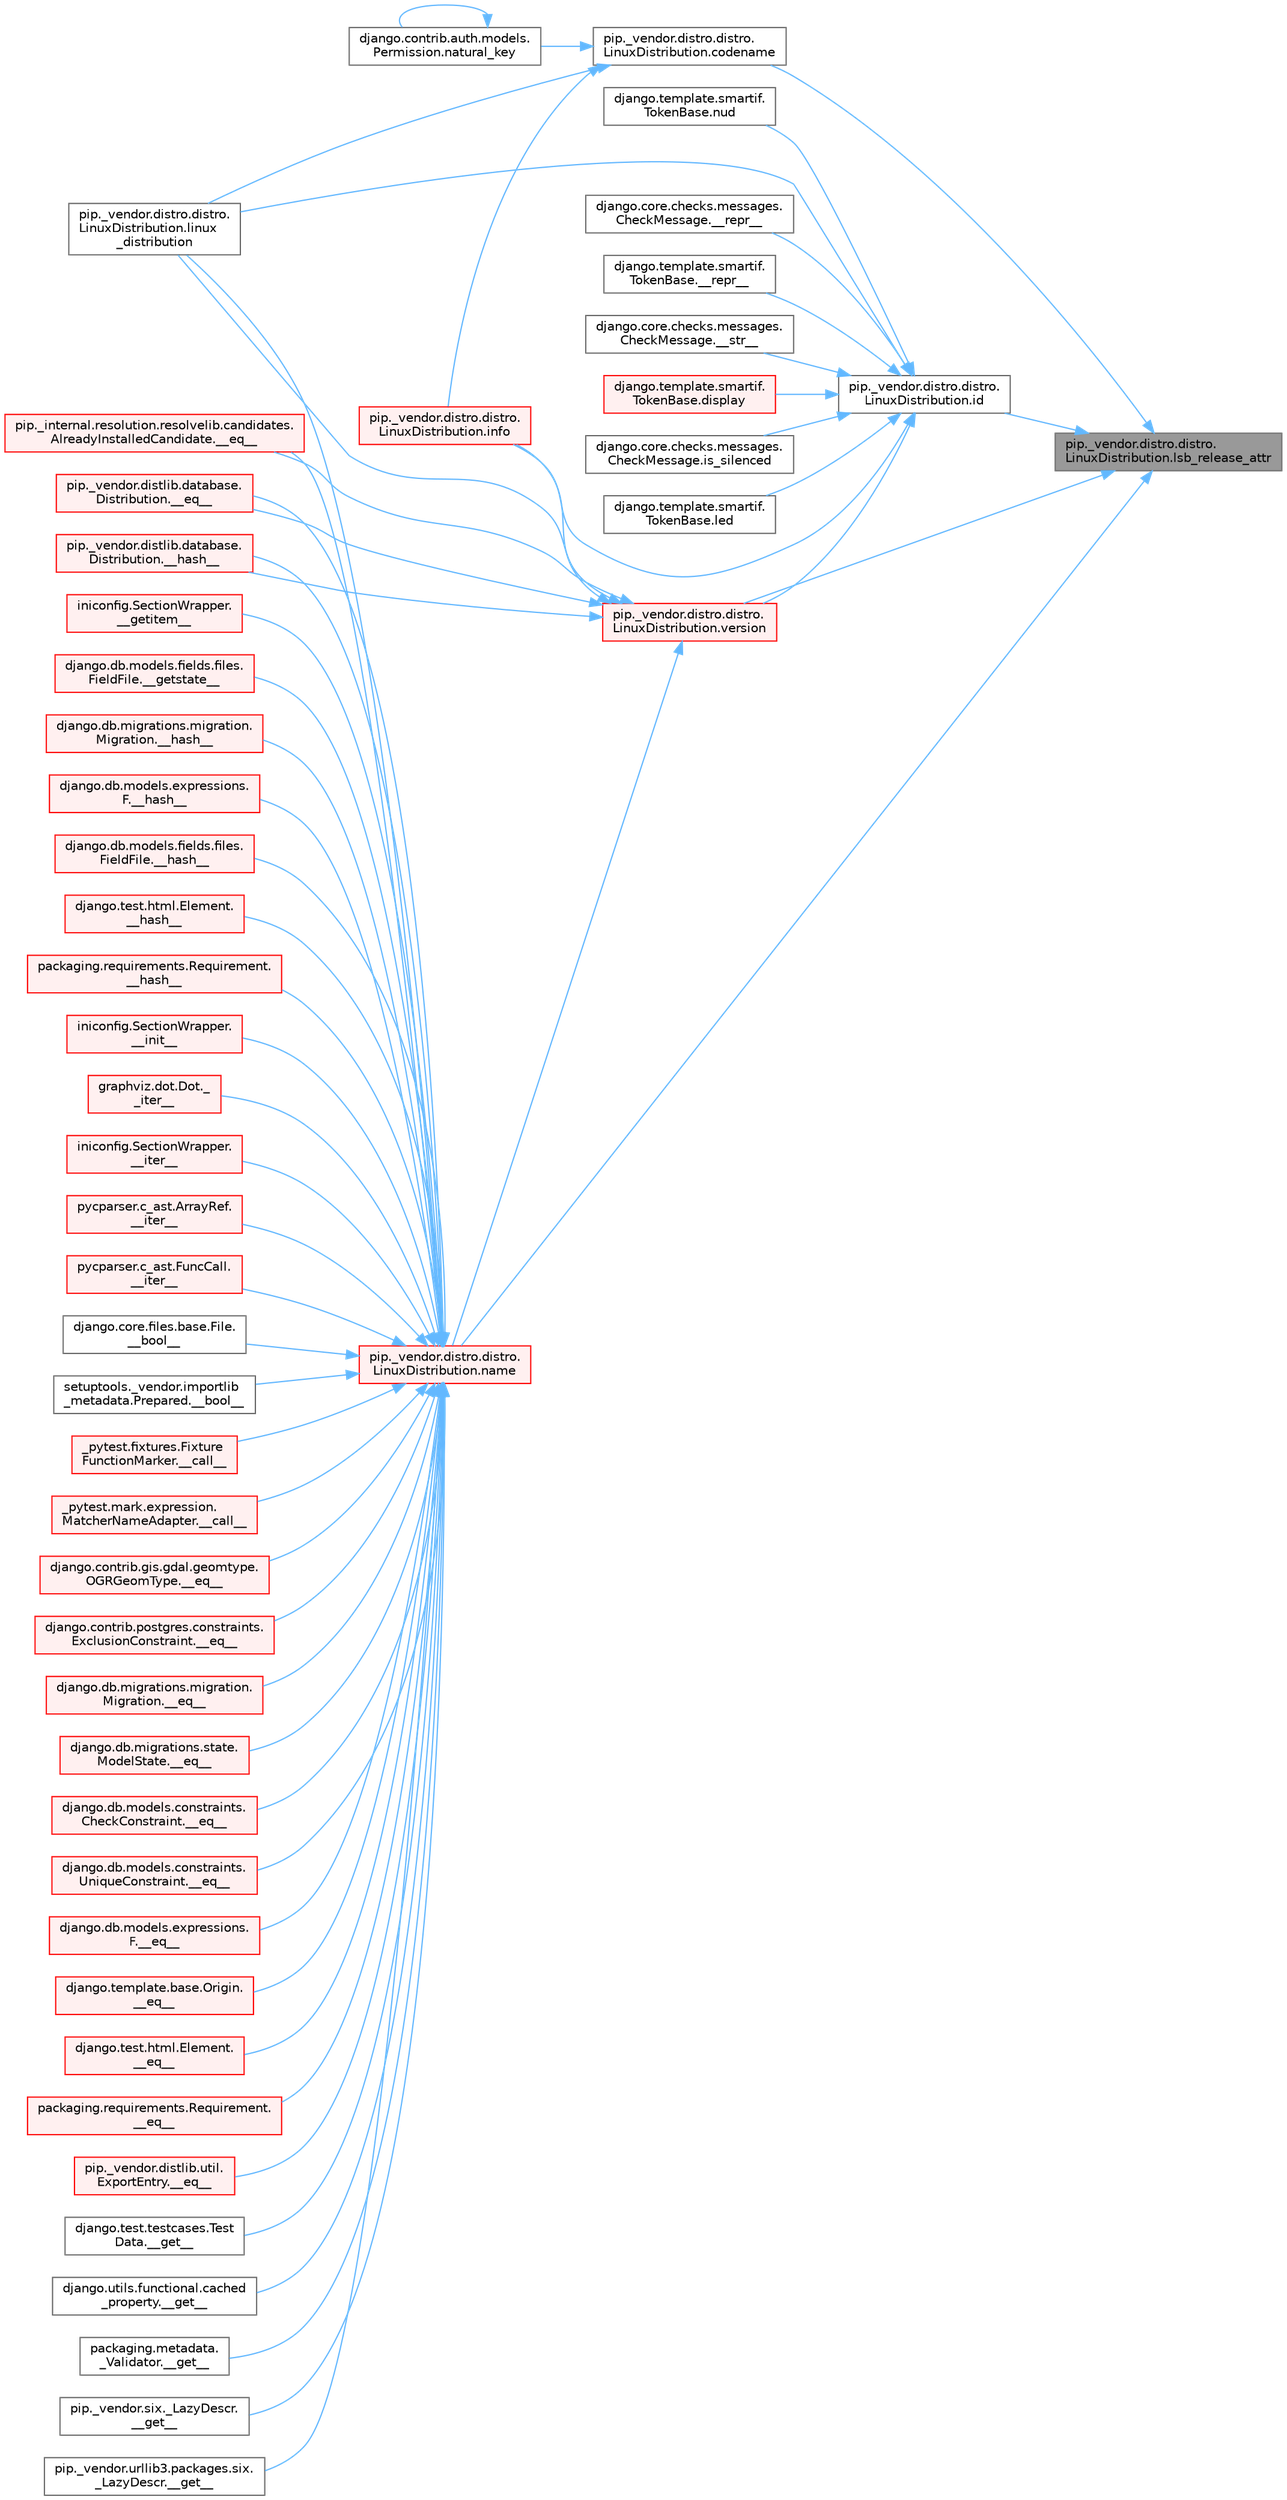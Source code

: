 digraph "pip._vendor.distro.distro.LinuxDistribution.lsb_release_attr"
{
 // LATEX_PDF_SIZE
  bgcolor="transparent";
  edge [fontname=Helvetica,fontsize=10,labelfontname=Helvetica,labelfontsize=10];
  node [fontname=Helvetica,fontsize=10,shape=box,height=0.2,width=0.4];
  rankdir="RL";
  Node1 [id="Node000001",label="pip._vendor.distro.distro.\lLinuxDistribution.lsb_release_attr",height=0.2,width=0.4,color="gray40", fillcolor="grey60", style="filled", fontcolor="black",tooltip=" "];
  Node1 -> Node2 [id="edge1_Node000001_Node000002",dir="back",color="steelblue1",style="solid",tooltip=" "];
  Node2 [id="Node000002",label="pip._vendor.distro.distro.\lLinuxDistribution.codename",height=0.2,width=0.4,color="grey40", fillcolor="white", style="filled",URL="$classpip_1_1__vendor_1_1distro_1_1distro_1_1_linux_distribution.html#a0358d9d8b02ce55672f3571d2cb6cdc7",tooltip=" "];
  Node2 -> Node3 [id="edge2_Node000002_Node000003",dir="back",color="steelblue1",style="solid",tooltip=" "];
  Node3 [id="Node000003",label="pip._vendor.distro.distro.\lLinuxDistribution.info",height=0.2,width=0.4,color="red", fillcolor="#FFF0F0", style="filled",URL="$classpip_1_1__vendor_1_1distro_1_1distro_1_1_linux_distribution.html#a006af842ff29a5797a718d5b6f853c95",tooltip=" "];
  Node2 -> Node2327 [id="edge3_Node000002_Node002327",dir="back",color="steelblue1",style="solid",tooltip=" "];
  Node2327 [id="Node002327",label="pip._vendor.distro.distro.\lLinuxDistribution.linux\l_distribution",height=0.2,width=0.4,color="grey40", fillcolor="white", style="filled",URL="$classpip_1_1__vendor_1_1distro_1_1distro_1_1_linux_distribution.html#a3babc6762bf16e331f59bf3b90d820ee",tooltip=" "];
  Node2 -> Node3180 [id="edge4_Node000002_Node003180",dir="back",color="steelblue1",style="solid",tooltip=" "];
  Node3180 [id="Node003180",label="django.contrib.auth.models.\lPermission.natural_key",height=0.2,width=0.4,color="grey40", fillcolor="white", style="filled",URL="$classdjango_1_1contrib_1_1auth_1_1models_1_1_permission.html#aa4f5b06a57c99a3bd143564cb477c67a",tooltip=" "];
  Node3180 -> Node3180 [id="edge5_Node003180_Node003180",dir="back",color="steelblue1",style="solid",tooltip=" "];
  Node1 -> Node3181 [id="edge6_Node000001_Node003181",dir="back",color="steelblue1",style="solid",tooltip=" "];
  Node3181 [id="Node003181",label="pip._vendor.distro.distro.\lLinuxDistribution.id",height=0.2,width=0.4,color="grey40", fillcolor="white", style="filled",URL="$classpip_1_1__vendor_1_1distro_1_1distro_1_1_linux_distribution.html#aec57d97b3bd82778371db7afa1d5b877",tooltip=" "];
  Node3181 -> Node3182 [id="edge7_Node003181_Node003182",dir="back",color="steelblue1",style="solid",tooltip=" "];
  Node3182 [id="Node003182",label="django.core.checks.messages.\lCheckMessage.__repr__",height=0.2,width=0.4,color="grey40", fillcolor="white", style="filled",URL="$classdjango_1_1core_1_1checks_1_1messages_1_1_check_message.html#aacd437544c605df73955ce188f1ec16c",tooltip=" "];
  Node3181 -> Node3183 [id="edge8_Node003181_Node003183",dir="back",color="steelblue1",style="solid",tooltip=" "];
  Node3183 [id="Node003183",label="django.template.smartif.\lTokenBase.__repr__",height=0.2,width=0.4,color="grey40", fillcolor="white", style="filled",URL="$classdjango_1_1template_1_1smartif_1_1_token_base.html#a8ee61204df12d80d48cdb6e41f74b94c",tooltip=" "];
  Node3181 -> Node3184 [id="edge9_Node003181_Node003184",dir="back",color="steelblue1",style="solid",tooltip=" "];
  Node3184 [id="Node003184",label="django.core.checks.messages.\lCheckMessage.__str__",height=0.2,width=0.4,color="grey40", fillcolor="white", style="filled",URL="$classdjango_1_1core_1_1checks_1_1messages_1_1_check_message.html#a5a594547b767061367294e697ac8af32",tooltip=" "];
  Node3181 -> Node3185 [id="edge10_Node003181_Node003185",dir="back",color="steelblue1",style="solid",tooltip=" "];
  Node3185 [id="Node003185",label="django.template.smartif.\lTokenBase.display",height=0.2,width=0.4,color="red", fillcolor="#FFF0F0", style="filled",URL="$classdjango_1_1template_1_1smartif_1_1_token_base.html#af8ccd5b8a53d5f0cd5f3f3e853752070",tooltip=" "];
  Node3181 -> Node3 [id="edge11_Node003181_Node000003",dir="back",color="steelblue1",style="solid",tooltip=" "];
  Node3181 -> Node3186 [id="edge12_Node003181_Node003186",dir="back",color="steelblue1",style="solid",tooltip=" "];
  Node3186 [id="Node003186",label="django.core.checks.messages.\lCheckMessage.is_silenced",height=0.2,width=0.4,color="grey40", fillcolor="white", style="filled",URL="$classdjango_1_1core_1_1checks_1_1messages_1_1_check_message.html#a060352835bfe4fe7ba9558592c1cc04f",tooltip=" "];
  Node3181 -> Node3187 [id="edge13_Node003181_Node003187",dir="back",color="steelblue1",style="solid",tooltip=" "];
  Node3187 [id="Node003187",label="django.template.smartif.\lTokenBase.led",height=0.2,width=0.4,color="grey40", fillcolor="white", style="filled",URL="$classdjango_1_1template_1_1smartif_1_1_token_base.html#aa7547de5b3294682f4ce0a9abbb26756",tooltip=" "];
  Node3181 -> Node2327 [id="edge14_Node003181_Node002327",dir="back",color="steelblue1",style="solid",tooltip=" "];
  Node3181 -> Node3188 [id="edge15_Node003181_Node003188",dir="back",color="steelblue1",style="solid",tooltip=" "];
  Node3188 [id="Node003188",label="django.template.smartif.\lTokenBase.nud",height=0.2,width=0.4,color="grey40", fillcolor="white", style="filled",URL="$classdjango_1_1template_1_1smartif_1_1_token_base.html#ad1a7cd0a1aea26a6cc69c4973e1d7e76",tooltip=" "];
  Node3181 -> Node3189 [id="edge16_Node003181_Node003189",dir="back",color="steelblue1",style="solid",tooltip=" "];
  Node3189 [id="Node003189",label="pip._vendor.distro.distro.\lLinuxDistribution.version",height=0.2,width=0.4,color="red", fillcolor="#FFF0F0", style="filled",URL="$classpip_1_1__vendor_1_1distro_1_1distro_1_1_linux_distribution.html#a35f4d1557d49774f4cb5c3f52fca0676",tooltip=" "];
  Node3189 -> Node968 [id="edge17_Node003189_Node000968",dir="back",color="steelblue1",style="solid",tooltip=" "];
  Node968 [id="Node000968",label="pip._internal.resolution.resolvelib.candidates.\lAlreadyInstalledCandidate.__eq__",height=0.2,width=0.4,color="red", fillcolor="#FFF0F0", style="filled",URL="$classpip_1_1__internal_1_1resolution_1_1resolvelib_1_1candidates_1_1_already_installed_candidate.html#a94393be14236fb68b64ac2b9f1e89d53",tooltip=" "];
  Node3189 -> Node969 [id="edge18_Node003189_Node000969",dir="back",color="steelblue1",style="solid",tooltip=" "];
  Node969 [id="Node000969",label="pip._vendor.distlib.database.\lDistribution.__eq__",height=0.2,width=0.4,color="red", fillcolor="#FFF0F0", style="filled",URL="$classpip_1_1__vendor_1_1distlib_1_1database_1_1_distribution.html#aba7030b239fad6f8faac6fcb9bec27c2",tooltip=" "];
  Node3189 -> Node983 [id="edge19_Node003189_Node000983",dir="back",color="steelblue1",style="solid",tooltip=" "];
  Node983 [id="Node000983",label="pip._vendor.distlib.database.\lDistribution.__hash__",height=0.2,width=0.4,color="red", fillcolor="#FFF0F0", style="filled",URL="$classpip_1_1__vendor_1_1distlib_1_1database_1_1_distribution.html#af9d117c9909f8cbf07f12c723b145c3b",tooltip=" "];
  Node3189 -> Node3 [id="edge20_Node003189_Node000003",dir="back",color="steelblue1",style="solid",tooltip=" "];
  Node3189 -> Node2327 [id="edge21_Node003189_Node002327",dir="back",color="steelblue1",style="solid",tooltip=" "];
  Node3189 -> Node2843 [id="edge22_Node003189_Node002843",dir="back",color="steelblue1",style="solid",tooltip=" "];
  Node2843 [id="Node002843",label="pip._vendor.distro.distro.\lLinuxDistribution.name",height=0.2,width=0.4,color="red", fillcolor="#FFF0F0", style="filled",URL="$classpip_1_1__vendor_1_1distro_1_1distro_1_1_linux_distribution.html#a0f30009e5f86e89a27bd187e8a759e32",tooltip=" "];
  Node2843 -> Node957 [id="edge23_Node002843_Node000957",dir="back",color="steelblue1",style="solid",tooltip=" "];
  Node957 [id="Node000957",label="django.core.files.base.File.\l__bool__",height=0.2,width=0.4,color="grey40", fillcolor="white", style="filled",URL="$classdjango_1_1core_1_1files_1_1base_1_1_file.html#adf07dd46020c7160b2257d9e3da4bc43",tooltip=" "];
  Node2843 -> Node958 [id="edge24_Node002843_Node000958",dir="back",color="steelblue1",style="solid",tooltip=" "];
  Node958 [id="Node000958",label="setuptools._vendor.importlib\l_metadata.Prepared.__bool__",height=0.2,width=0.4,color="grey40", fillcolor="white", style="filled",URL="$classsetuptools_1_1__vendor_1_1importlib__metadata_1_1_prepared.html#a0395661b38fe11742f24c0482962b913",tooltip=" "];
  Node2843 -> Node959 [id="edge25_Node002843_Node000959",dir="back",color="steelblue1",style="solid",tooltip=" "];
  Node959 [id="Node000959",label="_pytest.fixtures.Fixture\lFunctionMarker.__call__",height=0.2,width=0.4,color="red", fillcolor="#FFF0F0", style="filled",URL="$class__pytest_1_1fixtures_1_1_fixture_function_marker.html#acc9c789cb8d19388b24d740159ba305d",tooltip=" "];
  Node2843 -> Node960 [id="edge26_Node002843_Node000960",dir="back",color="steelblue1",style="solid",tooltip=" "];
  Node960 [id="Node000960",label="_pytest.mark.expression.\lMatcherNameAdapter.__call__",height=0.2,width=0.4,color="red", fillcolor="#FFF0F0", style="filled",URL="$class__pytest_1_1mark_1_1expression_1_1_matcher_name_adapter.html#a7ecd7564e2e67d5ac026d25db1466389",tooltip=" "];
  Node2843 -> Node961 [id="edge27_Node002843_Node000961",dir="back",color="steelblue1",style="solid",tooltip=" "];
  Node961 [id="Node000961",label="django.contrib.gis.gdal.geomtype.\lOGRGeomType.__eq__",height=0.2,width=0.4,color="red", fillcolor="#FFF0F0", style="filled",URL="$classdjango_1_1contrib_1_1gis_1_1gdal_1_1geomtype_1_1_o_g_r_geom_type.html#a878253f899634c312b64add448108474",tooltip=" "];
  Node2843 -> Node483 [id="edge28_Node002843_Node000483",dir="back",color="steelblue1",style="solid",tooltip=" "];
  Node483 [id="Node000483",label="django.contrib.postgres.constraints.\lExclusionConstraint.__eq__",height=0.2,width=0.4,color="red", fillcolor="#FFF0F0", style="filled",URL="$classdjango_1_1contrib_1_1postgres_1_1constraints_1_1_exclusion_constraint.html#af496d048323e51177e1239475f9fe47c",tooltip=" "];
  Node2843 -> Node962 [id="edge29_Node002843_Node000962",dir="back",color="steelblue1",style="solid",tooltip=" "];
  Node962 [id="Node000962",label="django.db.migrations.migration.\lMigration.__eq__",height=0.2,width=0.4,color="red", fillcolor="#FFF0F0", style="filled",URL="$classdjango_1_1db_1_1migrations_1_1migration_1_1_migration.html#a0234090d18f01ee0a7a23b98a036ac79",tooltip=" "];
  Node2843 -> Node963 [id="edge30_Node002843_Node000963",dir="back",color="steelblue1",style="solid",tooltip=" "];
  Node963 [id="Node000963",label="django.db.migrations.state.\lModelState.__eq__",height=0.2,width=0.4,color="red", fillcolor="#FFF0F0", style="filled",URL="$classdjango_1_1db_1_1migrations_1_1state_1_1_model_state.html#ae338faa36574cfa53f86dac5ac80176d",tooltip=" "];
  Node2843 -> Node747 [id="edge31_Node002843_Node000747",dir="back",color="steelblue1",style="solid",tooltip=" "];
  Node747 [id="Node000747",label="django.db.models.constraints.\lCheckConstraint.__eq__",height=0.2,width=0.4,color="red", fillcolor="#FFF0F0", style="filled",URL="$classdjango_1_1db_1_1models_1_1constraints_1_1_check_constraint.html#a55875a553e53009967129f8b8a269475",tooltip=" "];
  Node2843 -> Node484 [id="edge32_Node002843_Node000484",dir="back",color="steelblue1",style="solid",tooltip=" "];
  Node484 [id="Node000484",label="django.db.models.constraints.\lUniqueConstraint.__eq__",height=0.2,width=0.4,color="red", fillcolor="#FFF0F0", style="filled",URL="$classdjango_1_1db_1_1models_1_1constraints_1_1_unique_constraint.html#a1a877e5c6def4673a480b3fd44e3ad19",tooltip=" "];
  Node2843 -> Node964 [id="edge33_Node002843_Node000964",dir="back",color="steelblue1",style="solid",tooltip=" "];
  Node964 [id="Node000964",label="django.db.models.expressions.\lF.__eq__",height=0.2,width=0.4,color="red", fillcolor="#FFF0F0", style="filled",URL="$classdjango_1_1db_1_1models_1_1expressions_1_1_f.html#ae5a4762383529ca2924f76683eede0d2",tooltip=" "];
  Node2843 -> Node965 [id="edge34_Node002843_Node000965",dir="back",color="steelblue1",style="solid",tooltip=" "];
  Node965 [id="Node000965",label="django.template.base.Origin.\l__eq__",height=0.2,width=0.4,color="red", fillcolor="#FFF0F0", style="filled",URL="$classdjango_1_1template_1_1base_1_1_origin.html#aceaf6f15e79a904eef75db1caa454d5c",tooltip=" "];
  Node2843 -> Node966 [id="edge35_Node002843_Node000966",dir="back",color="steelblue1",style="solid",tooltip=" "];
  Node966 [id="Node000966",label="django.test.html.Element.\l__eq__",height=0.2,width=0.4,color="red", fillcolor="#FFF0F0", style="filled",URL="$classdjango_1_1test_1_1html_1_1_element.html#a287e83f2ae4a6f13b9e00d7b70ee5d47",tooltip=" "];
  Node2843 -> Node967 [id="edge36_Node002843_Node000967",dir="back",color="steelblue1",style="solid",tooltip=" "];
  Node967 [id="Node000967",label="packaging.requirements.Requirement.\l__eq__",height=0.2,width=0.4,color="red", fillcolor="#FFF0F0", style="filled",URL="$classpackaging_1_1requirements_1_1_requirement.html#ae285c586a0e8b9e700b0f5f25e2c2671",tooltip=" "];
  Node2843 -> Node968 [id="edge37_Node002843_Node000968",dir="back",color="steelblue1",style="solid",tooltip=" "];
  Node2843 -> Node969 [id="edge38_Node002843_Node000969",dir="back",color="steelblue1",style="solid",tooltip=" "];
  Node2843 -> Node970 [id="edge39_Node002843_Node000970",dir="back",color="steelblue1",style="solid",tooltip=" "];
  Node970 [id="Node000970",label="pip._vendor.distlib.util.\lExportEntry.__eq__",height=0.2,width=0.4,color="red", fillcolor="#FFF0F0", style="filled",URL="$classpip_1_1__vendor_1_1distlib_1_1util_1_1_export_entry.html#a0fb0e6e2d6aa56973f97290b051c5709",tooltip=" "];
  Node2843 -> Node77 [id="edge40_Node002843_Node000077",dir="back",color="steelblue1",style="solid",tooltip=" "];
  Node77 [id="Node000077",label="django.test.testcases.Test\lData.__get__",height=0.2,width=0.4,color="grey40", fillcolor="white", style="filled",URL="$classdjango_1_1test_1_1testcases_1_1_test_data.html#a6b90c1a9262cf266d34b5e5faa257454",tooltip=" "];
  Node2843 -> Node971 [id="edge41_Node002843_Node000971",dir="back",color="steelblue1",style="solid",tooltip=" "];
  Node971 [id="Node000971",label="django.utils.functional.cached\l_property.__get__",height=0.2,width=0.4,color="grey40", fillcolor="white", style="filled",URL="$classdjango_1_1utils_1_1functional_1_1cached__property.html#aea06f0393fa1ebeb0e878b1df50e0ea6",tooltip=" "];
  Node2843 -> Node972 [id="edge42_Node002843_Node000972",dir="back",color="steelblue1",style="solid",tooltip=" "];
  Node972 [id="Node000972",label="packaging.metadata.\l_Validator.__get__",height=0.2,width=0.4,color="grey40", fillcolor="white", style="filled",URL="$classpackaging_1_1metadata_1_1___validator.html#aee57fdc6ee4e64af0551e761a2339d22",tooltip=" "];
  Node2843 -> Node973 [id="edge43_Node002843_Node000973",dir="back",color="steelblue1",style="solid",tooltip=" "];
  Node973 [id="Node000973",label="pip._vendor.six._LazyDescr.\l__get__",height=0.2,width=0.4,color="grey40", fillcolor="white", style="filled",URL="$classpip_1_1__vendor_1_1six_1_1___lazy_descr.html#aeb559285af794a2be524d8e532244a3e",tooltip=" "];
  Node2843 -> Node974 [id="edge44_Node002843_Node000974",dir="back",color="steelblue1",style="solid",tooltip=" "];
  Node974 [id="Node000974",label="pip._vendor.urllib3.packages.six.\l_LazyDescr.__get__",height=0.2,width=0.4,color="grey40", fillcolor="white", style="filled",URL="$classpip_1_1__vendor_1_1urllib3_1_1packages_1_1six_1_1___lazy_descr.html#a08ccd0501dd1c57d35df463db038355d",tooltip=" "];
  Node2843 -> Node975 [id="edge45_Node002843_Node000975",dir="back",color="steelblue1",style="solid",tooltip=" "];
  Node975 [id="Node000975",label="iniconfig.SectionWrapper.\l__getitem__",height=0.2,width=0.4,color="red", fillcolor="#FFF0F0", style="filled",URL="$classiniconfig_1_1_section_wrapper.html#a3fc976958f26ef38b05fa3a8e6df2a4e",tooltip=" "];
  Node2843 -> Node976 [id="edge46_Node002843_Node000976",dir="back",color="steelblue1",style="solid",tooltip=" "];
  Node976 [id="Node000976",label="django.db.models.fields.files.\lFieldFile.__getstate__",height=0.2,width=0.4,color="red", fillcolor="#FFF0F0", style="filled",URL="$classdjango_1_1db_1_1models_1_1fields_1_1files_1_1_field_file.html#abe72652d5f16633f345ef032fd8e3b5c",tooltip=" "];
  Node2843 -> Node978 [id="edge47_Node002843_Node000978",dir="back",color="steelblue1",style="solid",tooltip=" "];
  Node978 [id="Node000978",label="django.db.migrations.migration.\lMigration.__hash__",height=0.2,width=0.4,color="red", fillcolor="#FFF0F0", style="filled",URL="$classdjango_1_1db_1_1migrations_1_1migration_1_1_migration.html#aae8f7f62ce57be42f7b5af2e49edf919",tooltip=" "];
  Node2843 -> Node979 [id="edge48_Node002843_Node000979",dir="back",color="steelblue1",style="solid",tooltip=" "];
  Node979 [id="Node000979",label="django.db.models.expressions.\lF.__hash__",height=0.2,width=0.4,color="red", fillcolor="#FFF0F0", style="filled",URL="$classdjango_1_1db_1_1models_1_1expressions_1_1_f.html#a6431516addfd350b0b6ed0e51165f7c1",tooltip=" "];
  Node2843 -> Node980 [id="edge49_Node002843_Node000980",dir="back",color="steelblue1",style="solid",tooltip=" "];
  Node980 [id="Node000980",label="django.db.models.fields.files.\lFieldFile.__hash__",height=0.2,width=0.4,color="red", fillcolor="#FFF0F0", style="filled",URL="$classdjango_1_1db_1_1models_1_1fields_1_1files_1_1_field_file.html#a3d0916f2296d973216a37e30a933c401",tooltip=" "];
  Node2843 -> Node981 [id="edge50_Node002843_Node000981",dir="back",color="steelblue1",style="solid",tooltip=" "];
  Node981 [id="Node000981",label="django.test.html.Element.\l__hash__",height=0.2,width=0.4,color="red", fillcolor="#FFF0F0", style="filled",URL="$classdjango_1_1test_1_1html_1_1_element.html#a9e783fdad624f8860a95fe7662ea85f3",tooltip=" "];
  Node2843 -> Node982 [id="edge51_Node002843_Node000982",dir="back",color="steelblue1",style="solid",tooltip=" "];
  Node982 [id="Node000982",label="packaging.requirements.Requirement.\l__hash__",height=0.2,width=0.4,color="red", fillcolor="#FFF0F0", style="filled",URL="$classpackaging_1_1requirements_1_1_requirement.html#a69426ed6e3cc347033b3096195023bfc",tooltip=" "];
  Node2843 -> Node983 [id="edge52_Node002843_Node000983",dir="back",color="steelblue1",style="solid",tooltip=" "];
  Node2843 -> Node984 [id="edge53_Node002843_Node000984",dir="back",color="steelblue1",style="solid",tooltip=" "];
  Node984 [id="Node000984",label="iniconfig.SectionWrapper.\l__init__",height=0.2,width=0.4,color="red", fillcolor="#FFF0F0", style="filled",URL="$classiniconfig_1_1_section_wrapper.html#ac789fd178fa19b9e39994b6f79265620",tooltip=" "];
  Node2843 -> Node985 [id="edge54_Node002843_Node000985",dir="back",color="steelblue1",style="solid",tooltip=" "];
  Node985 [id="Node000985",label="graphviz.dot.Dot._\l_iter__",height=0.2,width=0.4,color="red", fillcolor="#FFF0F0", style="filled",URL="$classgraphviz_1_1dot_1_1_dot.html#ad581ae397ceb7e0bef9698433ce3a2a4",tooltip=" "];
  Node2843 -> Node986 [id="edge55_Node002843_Node000986",dir="back",color="steelblue1",style="solid",tooltip=" "];
  Node986 [id="Node000986",label="iniconfig.SectionWrapper.\l__iter__",height=0.2,width=0.4,color="red", fillcolor="#FFF0F0", style="filled",URL="$classiniconfig_1_1_section_wrapper.html#a7cd33b3569c0daafd76e11dcaf5bfdf2",tooltip=" "];
  Node2843 -> Node987 [id="edge56_Node002843_Node000987",dir="back",color="steelblue1",style="solid",tooltip=" "];
  Node987 [id="Node000987",label="pycparser.c_ast.ArrayRef.\l__iter__",height=0.2,width=0.4,color="red", fillcolor="#FFF0F0", style="filled",URL="$classpycparser_1_1c__ast_1_1_array_ref.html#a1a69033eb783e23c22da33fe4f791b6d",tooltip=" "];
  Node2843 -> Node988 [id="edge57_Node002843_Node000988",dir="back",color="steelblue1",style="solid",tooltip=" "];
  Node988 [id="Node000988",label="pycparser.c_ast.FuncCall.\l__iter__",height=0.2,width=0.4,color="red", fillcolor="#FFF0F0", style="filled",URL="$classpycparser_1_1c__ast_1_1_func_call.html#af6a1cc2e46c11f1e12f06f9e2de94fd5",tooltip=" "];
  Node2843 -> Node2327 [id="edge58_Node002843_Node002327",dir="back",color="steelblue1",style="solid",tooltip=" "];
  Node1 -> Node2843 [id="edge59_Node000001_Node002843",dir="back",color="steelblue1",style="solid",tooltip=" "];
  Node1 -> Node3189 [id="edge60_Node000001_Node003189",dir="back",color="steelblue1",style="solid",tooltip=" "];
}
